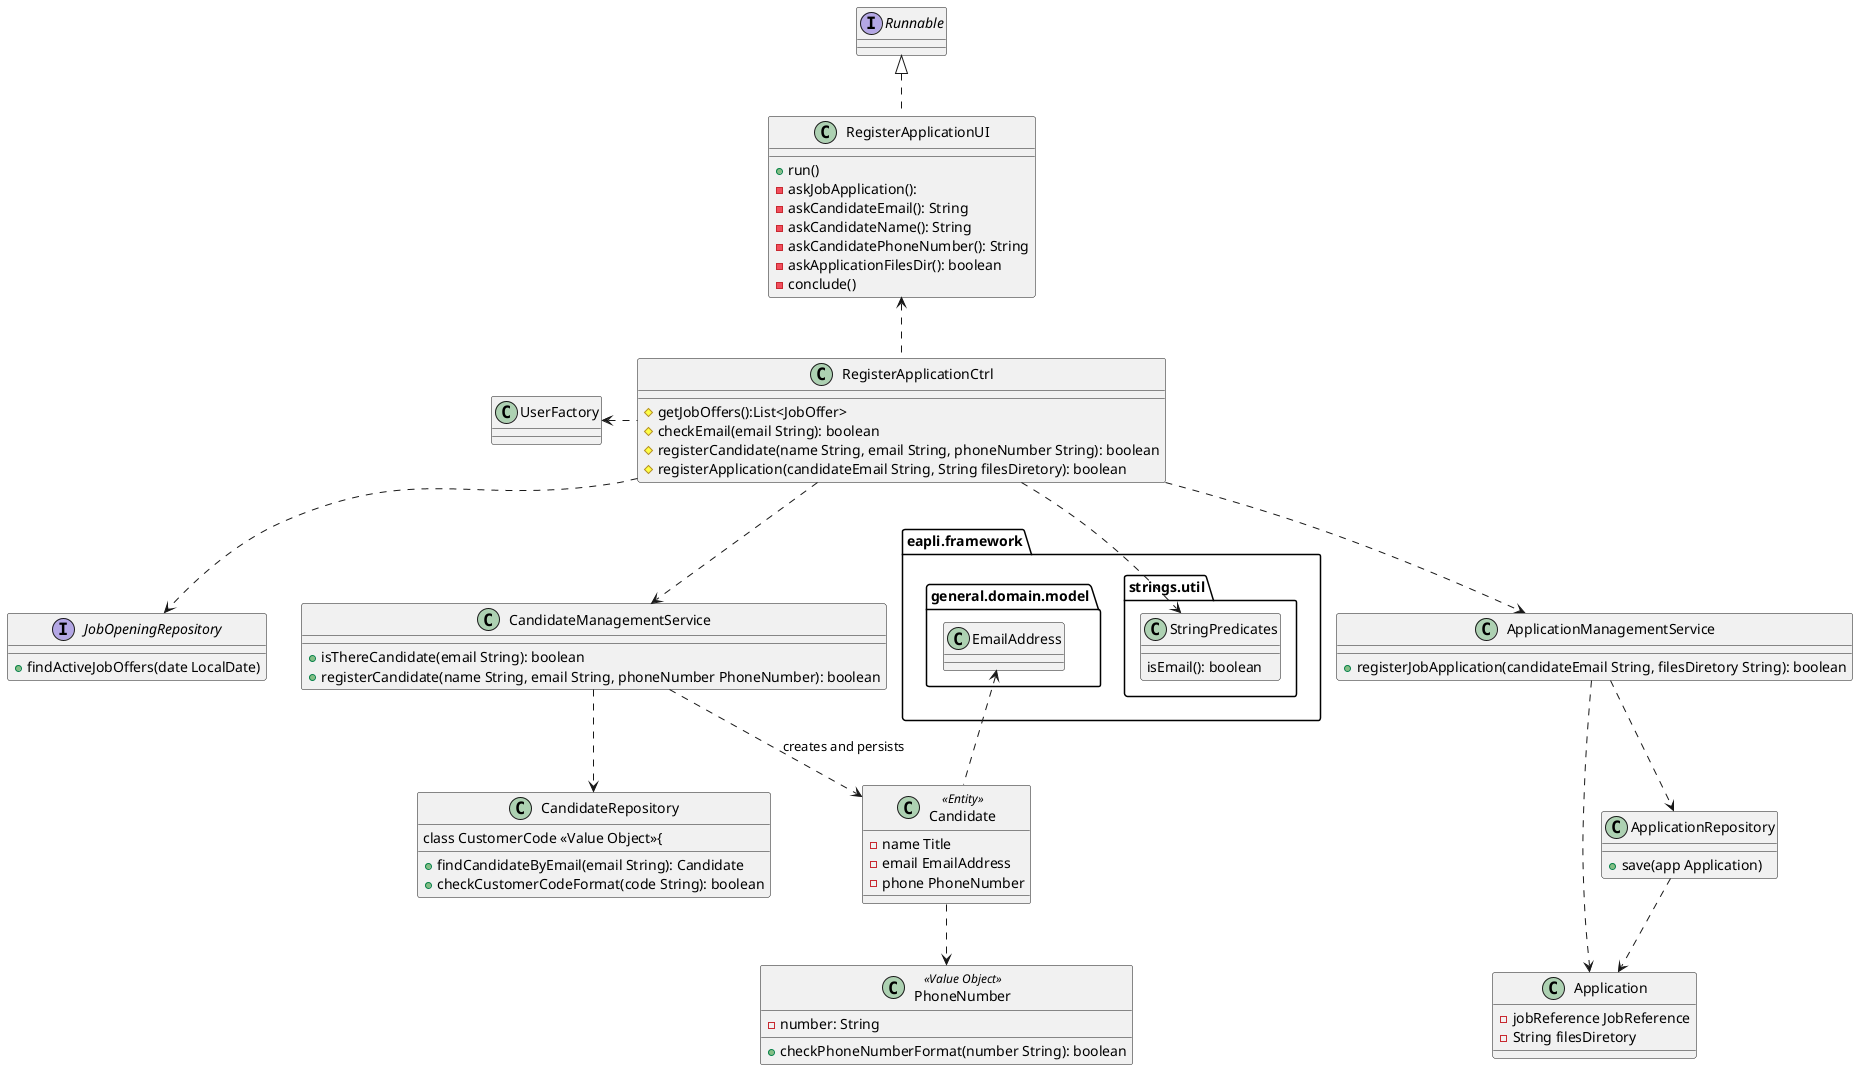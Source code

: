 @startuml
'https://plantuml.com/class-diagram

!pragma useIntermediatePackages false

interface Runnable{
}

class RegisterApplicationUI{
+run()
-askJobApplication():
-askCandidateEmail(): String
-askCandidateName(): String
-askCandidatePhoneNumber(): String
-askApplicationFilesDir(): boolean
-conclude()
}

class RegisterApplicationCtrl{
#getJobOffers():List<JobOffer>
#checkEmail(email String): boolean
#registerCandidate(name String, email String, phoneNumber String): boolean
#registerApplication(candidateEmail String, String filesDiretory): boolean
}

interface JobOpeningRepository{
+findActiveJobOffers(date LocalDate)
}

package eapli.framework.strings.util{
class StringPredicates{
isEmail(): boolean
}
}

package eapli.framework.general.domain.model{
class EmailAddress
}

class CandidateRepository{
+findCandidateByEmail(email String): Candidate

class CustomerCode <<Value Object>>{
+checkCustomerCodeFormat(code String): boolean
}

class Candidate <<Entity>>{
-name Title
-email EmailAddress
-phone PhoneNumber
}

class CandidateManagementService{
+isThereCandidate(email String): boolean
+registerCandidate(name String, email String, phoneNumber PhoneNumber): boolean
}



class PhoneNumber <<Value Object>>{
-number: String
+checkPhoneNumberFormat(number String): boolean
}

class ApplicationManagementService{
+registerJobApplication(candidateEmail String, filesDiretory String): boolean
}

class Application{
-jobReference JobReference
-String filesDiretory
}

class ApplicationRepository{
+save(app Application)
}

class UserFactory{
}

Runnable <|.. RegisterApplicationUI

RegisterApplicationUI <.. RegisterApplicationCtrl

RegisterApplicationCtrl..>CandidateManagementService

RegisterApplicationCtrl..>StringPredicates
UserFactory<.r. RegisterApplicationCtrl

CandidateManagementService..>Candidate:creates and persists
EmailAddress<..Candidate
RegisterApplicationCtrl..>JobOpeningRepository
RegisterApplicationCtrl..>ApplicationManagementService
ApplicationManagementService..>Application
ApplicationManagementService..>ApplicationRepository
ApplicationRepository..>Application
Candidate..>PhoneNumber
CandidateManagementService..>CandidateRepository

@enduml